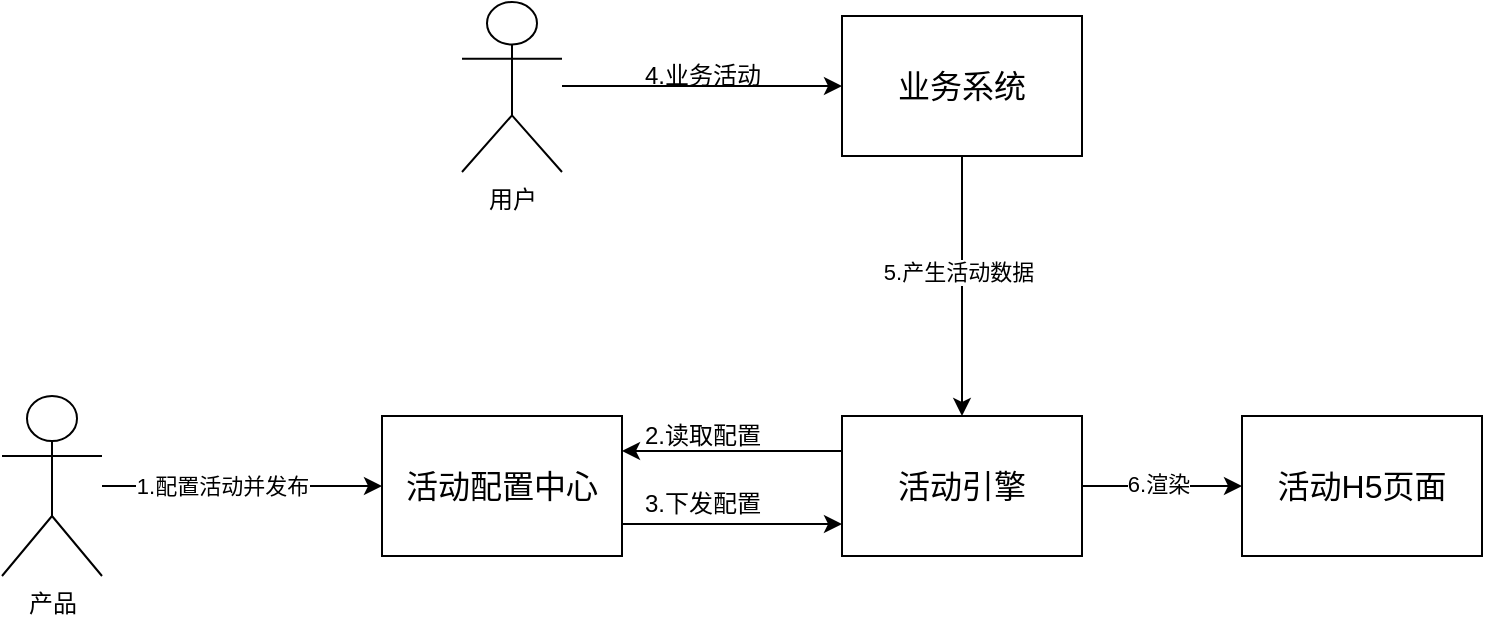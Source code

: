 <mxfile version="14.8.6" type="github">
  <diagram id="R2lEEEUBdFMjLlhIrx00" name="Page-1">
    <mxGraphModel dx="946" dy="721" grid="1" gridSize="10" guides="1" tooltips="1" connect="1" arrows="1" fold="1" page="1" pageScale="1" pageWidth="850" pageHeight="1100" math="0" shadow="0" extFonts="Permanent Marker^https://fonts.googleapis.com/css?family=Permanent+Marker">
      <root>
        <mxCell id="0" />
        <mxCell id="1" parent="0" />
        <mxCell id="YmFI_gbXvh4YqXWvI4yA-3" value="" style="edgeStyle=orthogonalEdgeStyle;rounded=0;orthogonalLoop=1;jettySize=auto;html=1;" parent="1" source="YmFI_gbXvh4YqXWvI4yA-1" target="YmFI_gbXvh4YqXWvI4yA-2" edge="1">
          <mxGeometry relative="1" as="geometry" />
        </mxCell>
        <mxCell id="YmFI_gbXvh4YqXWvI4yA-4" value="1.配置活动并发布" style="edgeLabel;html=1;align=center;verticalAlign=middle;resizable=0;points=[];" parent="YmFI_gbXvh4YqXWvI4yA-3" vertex="1" connectable="0">
          <mxGeometry x="-0.517" relative="1" as="geometry">
            <mxPoint x="26" as="offset" />
          </mxGeometry>
        </mxCell>
        <mxCell id="YmFI_gbXvh4YqXWvI4yA-1" value="产品" style="shape=umlActor;verticalLabelPosition=bottom;verticalAlign=top;html=1;outlineConnect=0;" parent="1" vertex="1">
          <mxGeometry x="50" y="370" width="50" height="90" as="geometry" />
        </mxCell>
        <mxCell id="YmFI_gbXvh4YqXWvI4yA-6" value="" style="edgeStyle=orthogonalEdgeStyle;rounded=0;orthogonalLoop=1;jettySize=auto;html=1;entryX=0;entryY=0.5;entryDx=0;entryDy=0;" parent="1" edge="1">
          <mxGeometry relative="1" as="geometry">
            <mxPoint x="360" y="434" as="sourcePoint" />
            <mxPoint x="470" y="434" as="targetPoint" />
          </mxGeometry>
        </mxCell>
        <mxCell id="YmFI_gbXvh4YqXWvI4yA-2" value="&lt;font style=&quot;font-size: 16px&quot;&gt;&lt;br&gt;活动配置中心&lt;/font&gt;" style="whiteSpace=wrap;html=1;verticalAlign=top;align=center;" parent="1" vertex="1">
          <mxGeometry x="240" y="380" width="120" height="70" as="geometry" />
        </mxCell>
        <mxCell id="YmFI_gbXvh4YqXWvI4yA-12" value="" style="edgeStyle=orthogonalEdgeStyle;rounded=0;orthogonalLoop=1;jettySize=auto;html=1;" parent="1" source="YmFI_gbXvh4YqXWvI4yA-7" edge="1">
          <mxGeometry relative="1" as="geometry">
            <mxPoint x="670" y="415" as="targetPoint" />
          </mxGeometry>
        </mxCell>
        <mxCell id="YmFI_gbXvh4YqXWvI4yA-14" value="6.渲染" style="edgeLabel;html=1;align=center;verticalAlign=middle;resizable=0;points=[];" parent="YmFI_gbXvh4YqXWvI4yA-12" vertex="1" connectable="0">
          <mxGeometry x="-0.05" y="1" relative="1" as="geometry">
            <mxPoint as="offset" />
          </mxGeometry>
        </mxCell>
        <mxCell id="YmFI_gbXvh4YqXWvI4yA-7" value="&lt;font style=&quot;font-size: 16px&quot;&gt;&lt;br&gt;活动引擎&lt;br&gt;&lt;/font&gt;" style="whiteSpace=wrap;html=1;verticalAlign=top;align=center;" parent="1" vertex="1">
          <mxGeometry x="470" y="380" width="120" height="70" as="geometry" />
        </mxCell>
        <mxCell id="YmFI_gbXvh4YqXWvI4yA-8" value="3.下发配置" style="text;html=1;align=center;verticalAlign=middle;resizable=0;points=[];autosize=1;strokeColor=none;" parent="1" vertex="1">
          <mxGeometry x="365" y="414" width="70" height="20" as="geometry" />
        </mxCell>
        <mxCell id="YmFI_gbXvh4YqXWvI4yA-9" value="" style="endArrow=classic;html=1;entryX=1;entryY=0.25;entryDx=0;entryDy=0;exitX=0;exitY=0.25;exitDx=0;exitDy=0;" parent="1" source="YmFI_gbXvh4YqXWvI4yA-7" target="YmFI_gbXvh4YqXWvI4yA-2" edge="1">
          <mxGeometry width="50" height="50" relative="1" as="geometry">
            <mxPoint x="430" y="570" as="sourcePoint" />
            <mxPoint x="480" y="520" as="targetPoint" />
          </mxGeometry>
        </mxCell>
        <mxCell id="YmFI_gbXvh4YqXWvI4yA-10" value="2.读取配置" style="text;html=1;align=center;verticalAlign=middle;resizable=0;points=[];autosize=1;strokeColor=none;" parent="1" vertex="1">
          <mxGeometry x="365" y="380" width="70" height="20" as="geometry" />
        </mxCell>
        <mxCell id="YmFI_gbXvh4YqXWvI4yA-13" value="&lt;font style=&quot;font-size: 16px&quot;&gt;&lt;br&gt;活动H5页面&lt;br&gt;&lt;/font&gt;" style="whiteSpace=wrap;html=1;verticalAlign=top;align=center;" parent="1" vertex="1">
          <mxGeometry x="670" y="380" width="120" height="70" as="geometry" />
        </mxCell>
        <mxCell id="YmFI_gbXvh4YqXWvI4yA-18" value="用户" style="shape=umlActor;verticalLabelPosition=bottom;verticalAlign=top;html=1;outlineConnect=0;" parent="1" vertex="1">
          <mxGeometry x="280" y="173" width="50" height="85" as="geometry" />
        </mxCell>
        <mxCell id="YmFI_gbXvh4YqXWvI4yA-23" value="&lt;font style=&quot;font-size: 16px&quot;&gt;&lt;br&gt;业务系统&lt;br&gt;&lt;/font&gt;" style="whiteSpace=wrap;html=1;verticalAlign=top;align=center;" parent="1" vertex="1">
          <mxGeometry x="470" y="180" width="120" height="70" as="geometry" />
        </mxCell>
        <mxCell id="YmFI_gbXvh4YqXWvI4yA-24" value="" style="endArrow=classic;html=1;entryX=0.5;entryY=0;entryDx=0;entryDy=0;exitX=0.5;exitY=1;exitDx=0;exitDy=0;" parent="1" source="YmFI_gbXvh4YqXWvI4yA-23" target="YmFI_gbXvh4YqXWvI4yA-7" edge="1">
          <mxGeometry width="50" height="50" relative="1" as="geometry">
            <mxPoint x="530" y="220" as="sourcePoint" />
            <mxPoint x="630" y="260" as="targetPoint" />
          </mxGeometry>
        </mxCell>
        <mxCell id="YmFI_gbXvh4YqXWvI4yA-27" value="5.产生活动数据" style="edgeLabel;html=1;align=center;verticalAlign=middle;resizable=0;points=[];" parent="YmFI_gbXvh4YqXWvI4yA-24" vertex="1" connectable="0">
          <mxGeometry x="-0.108" y="-2" relative="1" as="geometry">
            <mxPoint as="offset" />
          </mxGeometry>
        </mxCell>
        <mxCell id="YmFI_gbXvh4YqXWvI4yA-25" value="" style="endArrow=classic;html=1;entryX=0;entryY=0.5;entryDx=0;entryDy=0;" parent="1" target="YmFI_gbXvh4YqXWvI4yA-23" edge="1">
          <mxGeometry width="50" height="50" relative="1" as="geometry">
            <mxPoint x="330" y="215" as="sourcePoint" />
            <mxPoint x="450" y="160" as="targetPoint" />
          </mxGeometry>
        </mxCell>
        <mxCell id="YmFI_gbXvh4YqXWvI4yA-26" value="4.业务活动" style="text;html=1;align=center;verticalAlign=middle;resizable=0;points=[];autosize=1;strokeColor=none;" parent="1" vertex="1">
          <mxGeometry x="365" y="200" width="70" height="20" as="geometry" />
        </mxCell>
      </root>
    </mxGraphModel>
  </diagram>
</mxfile>
